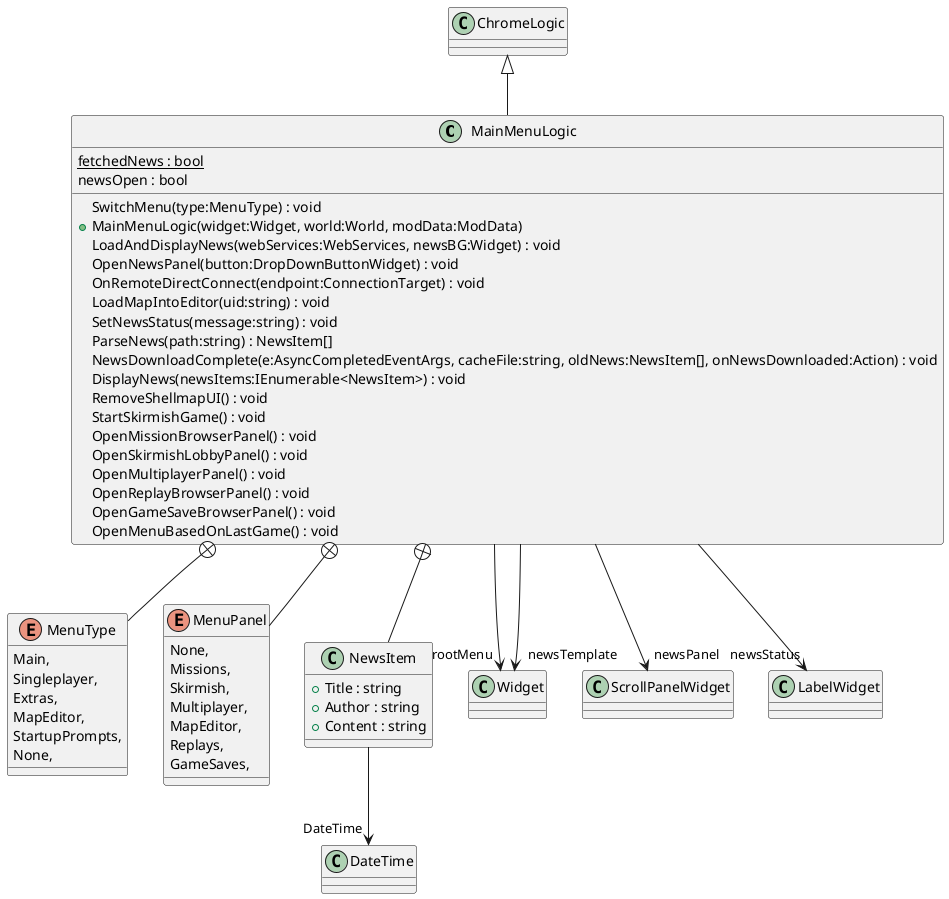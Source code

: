 @startuml
class MainMenuLogic {
    {static} fetchedNews : bool
    newsOpen : bool
    SwitchMenu(type:MenuType) : void
    + MainMenuLogic(widget:Widget, world:World, modData:ModData)
    LoadAndDisplayNews(webServices:WebServices, newsBG:Widget) : void
    OpenNewsPanel(button:DropDownButtonWidget) : void
    OnRemoteDirectConnect(endpoint:ConnectionTarget) : void
    LoadMapIntoEditor(uid:string) : void
    SetNewsStatus(message:string) : void
    ParseNews(path:string) : NewsItem[]
    NewsDownloadComplete(e:AsyncCompletedEventArgs, cacheFile:string, oldNews:NewsItem[], onNewsDownloaded:Action) : void
    DisplayNews(newsItems:IEnumerable<NewsItem>) : void
    RemoveShellmapUI() : void
    StartSkirmishGame() : void
    OpenMissionBrowserPanel() : void
    OpenSkirmishLobbyPanel() : void
    OpenMultiplayerPanel() : void
    OpenReplayBrowserPanel() : void
    OpenGameSaveBrowserPanel() : void
    OpenMenuBasedOnLastGame() : void
}
enum MenuType {
    Main,
    Singleplayer,
    Extras,
    MapEditor,
    StartupPrompts,
    None,
}
enum MenuPanel {
    None,
    Missions,
    Skirmish,
    Multiplayer,
    MapEditor,
    Replays,
    GameSaves,
}
class NewsItem {
    + Title : string
    + Author : string
    + Content : string
}
ChromeLogic <|-- MainMenuLogic
MainMenuLogic --> "rootMenu" Widget
MainMenuLogic --> "newsPanel" ScrollPanelWidget
MainMenuLogic --> "newsTemplate" Widget
MainMenuLogic --> "newsStatus" LabelWidget
MainMenuLogic +-- MenuType
MainMenuLogic +-- MenuPanel
MainMenuLogic +-- NewsItem
NewsItem --> "DateTime" DateTime
@enduml
